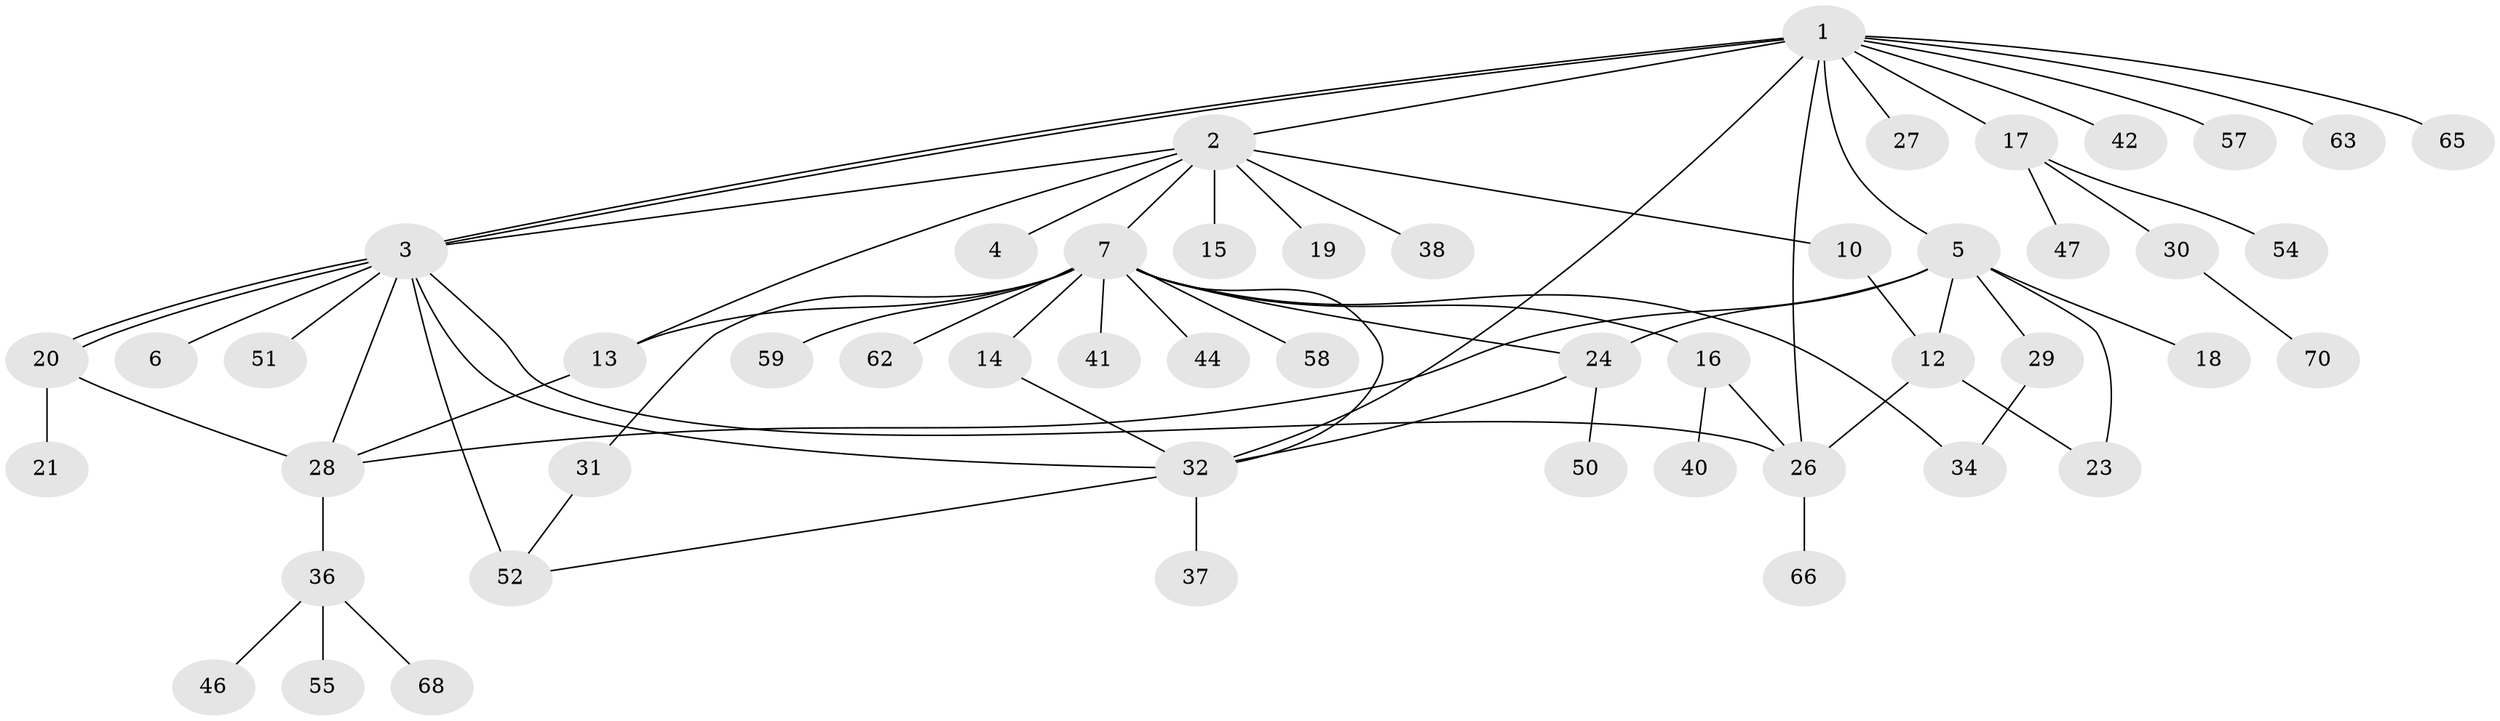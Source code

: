 // original degree distribution, {14: 0.014285714285714285, 9: 0.014285714285714285, 12: 0.014285714285714285, 1: 0.5, 4: 0.11428571428571428, 16: 0.014285714285714285, 2: 0.2, 5: 0.04285714285714286, 3: 0.05714285714285714, 6: 0.014285714285714285, 7: 0.014285714285714285}
// Generated by graph-tools (version 1.1) at 2025/11/02/27/25 16:11:14]
// undirected, 51 vertices, 70 edges
graph export_dot {
graph [start="1"]
  node [color=gray90,style=filled];
  1 [super="+8"];
  2 [super="+9"];
  3 [super="+60"];
  4;
  5 [super="+11"];
  6;
  7 [super="+25"];
  10;
  12 [super="+67"];
  13 [super="+56"];
  14 [super="+33"];
  15;
  16;
  17 [super="+22"];
  18;
  19;
  20 [super="+43"];
  21;
  23;
  24 [super="+69"];
  26 [super="+45"];
  27;
  28 [super="+35"];
  29 [super="+49"];
  30 [super="+39"];
  31 [super="+64"];
  32 [super="+61"];
  34;
  36 [super="+48"];
  37;
  38;
  40;
  41;
  42;
  44;
  46;
  47;
  50;
  51;
  52 [super="+53"];
  54;
  55;
  57;
  58;
  59;
  62;
  63;
  65;
  66;
  68;
  70;
  1 -- 2 [weight=2];
  1 -- 3;
  1 -- 3;
  1 -- 5;
  1 -- 17;
  1 -- 26;
  1 -- 27;
  1 -- 32;
  1 -- 42;
  1 -- 57;
  1 -- 63;
  1 -- 65;
  2 -- 4;
  2 -- 7 [weight=2];
  2 -- 10;
  2 -- 13;
  2 -- 15;
  2 -- 19;
  2 -- 38;
  2 -- 3;
  3 -- 6;
  3 -- 20;
  3 -- 20;
  3 -- 26;
  3 -- 28;
  3 -- 32;
  3 -- 51;
  3 -- 52 [weight=2];
  5 -- 24;
  5 -- 29;
  5 -- 18;
  5 -- 23;
  5 -- 12;
  5 -- 28;
  7 -- 13;
  7 -- 14;
  7 -- 16;
  7 -- 24 [weight=2];
  7 -- 31;
  7 -- 34;
  7 -- 41;
  7 -- 44;
  7 -- 58;
  7 -- 59;
  7 -- 62;
  7 -- 32;
  10 -- 12;
  12 -- 23;
  12 -- 26;
  13 -- 28;
  14 -- 32;
  16 -- 26;
  16 -- 40;
  17 -- 47;
  17 -- 54;
  17 -- 30;
  20 -- 21;
  20 -- 28;
  24 -- 50;
  24 -- 32;
  26 -- 66;
  28 -- 36;
  29 -- 34;
  30 -- 70;
  31 -- 52;
  32 -- 37;
  32 -- 52;
  36 -- 46;
  36 -- 68;
  36 -- 55;
}
